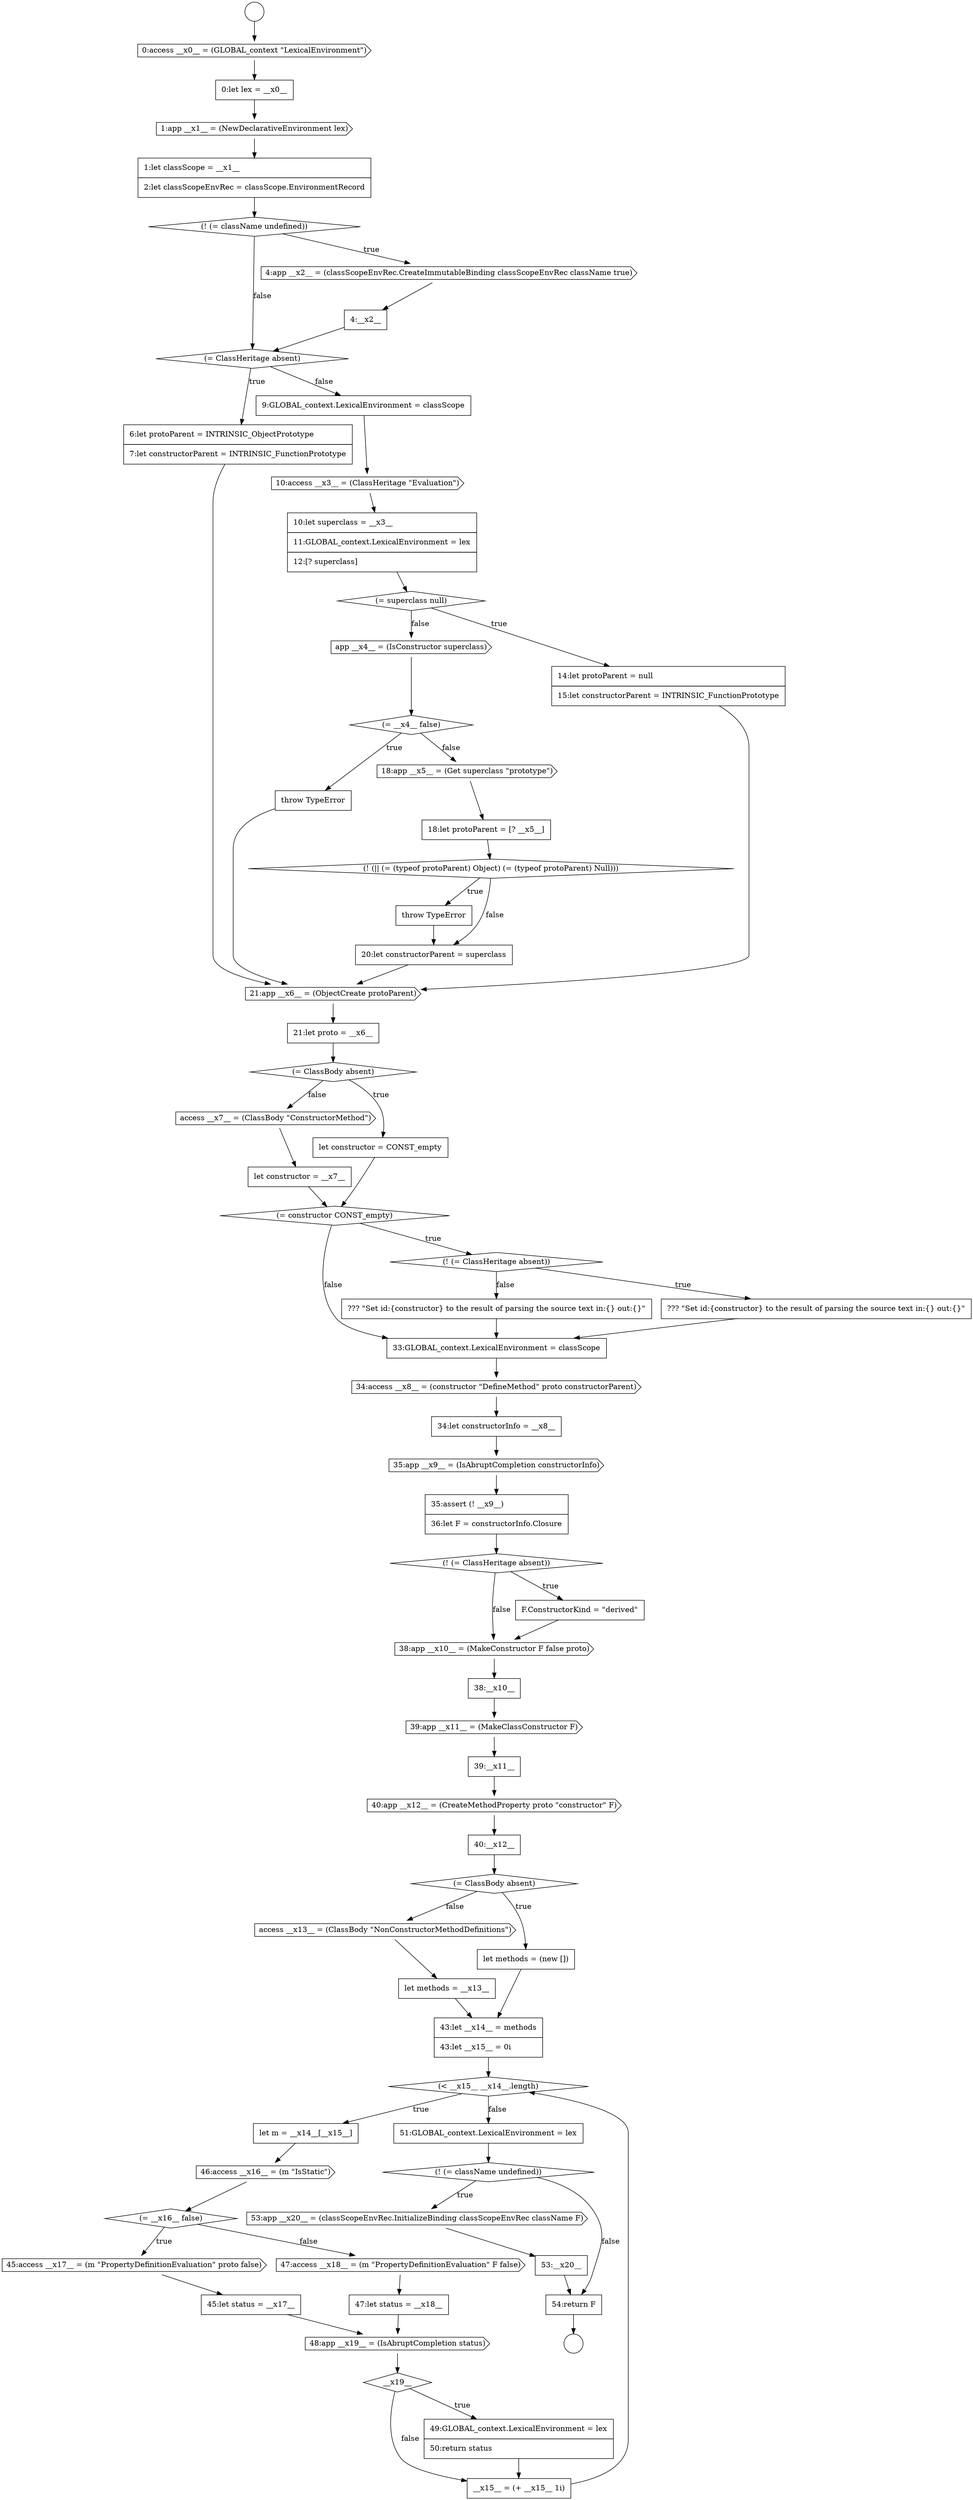digraph {
  node0 [shape=circle label=" " color="black" fillcolor="white" style=filled]
  node5 [shape=none, margin=0, label=<<font color="black">
    <table border="0" cellborder="1" cellspacing="0" cellpadding="10">
      <tr><td align="left">1:let classScope = __x1__</td></tr>
      <tr><td align="left">2:let classScopeEnvRec = classScope.EnvironmentRecord</td></tr>
    </table>
  </font>> color="black" fillcolor="white" style=filled]
  node65 [shape=diamond, label=<<font color="black">(! (= className undefined))</font>> color="black" fillcolor="white" style=filled]
  node2 [shape=cds, label=<<font color="black">0:access __x0__ = (GLOBAL_context &quot;LexicalEnvironment&quot;)</font>> color="black" fillcolor="white" style=filled]
  node66 [shape=cds, label=<<font color="black">53:app __x20__ = (classScopeEnvRec.InitializeBinding classScopeEnvRec className F)</font>> color="black" fillcolor="white" style=filled]
  node4 [shape=cds, label=<<font color="black">1:app __x1__ = (NewDeclarativeEnvironment lex)</font>> color="black" fillcolor="white" style=filled]
  node10 [shape=none, margin=0, label=<<font color="black">
    <table border="0" cellborder="1" cellspacing="0" cellpadding="10">
      <tr><td align="left">6:let protoParent = INTRINSIC_ObjectPrototype</td></tr>
      <tr><td align="left">7:let constructorParent = INTRINSIC_FunctionPrototype</td></tr>
    </table>
  </font>> color="black" fillcolor="white" style=filled]
  node56 [shape=cds, label=<<font color="black">45:access __x17__ = (m &quot;PropertyDefinitionEvaluation&quot; proto false)</font>> color="black" fillcolor="white" style=filled]
  node42 [shape=none, margin=0, label=<<font color="black">
    <table border="0" cellborder="1" cellspacing="0" cellpadding="10">
      <tr><td align="left">38:__x10__</td></tr>
    </table>
  </font>> color="black" fillcolor="white" style=filled]
  node24 [shape=cds, label=<<font color="black">21:app __x6__ = (ObjectCreate protoParent)</font>> color="black" fillcolor="white" style=filled]
  node37 [shape=cds, label=<<font color="black">35:app __x9__ = (IsAbruptCompletion constructorInfo)</font>> color="black" fillcolor="white" style=filled]
  node25 [shape=none, margin=0, label=<<font color="black">
    <table border="0" cellborder="1" cellspacing="0" cellpadding="10">
      <tr><td align="left">21:let proto = __x6__</td></tr>
    </table>
  </font>> color="black" fillcolor="white" style=filled]
  node52 [shape=diamond, label=<<font color="black">(&lt; __x15__ __x14__.length)</font>> color="black" fillcolor="white" style=filled]
  node14 [shape=diamond, label=<<font color="black">(= superclass null)</font>> color="black" fillcolor="white" style=filled]
  node20 [shape=none, margin=0, label=<<font color="black">
    <table border="0" cellborder="1" cellspacing="0" cellpadding="10">
      <tr><td align="left">18:let protoParent = [? __x5__]</td></tr>
    </table>
  </font>> color="black" fillcolor="white" style=filled]
  node46 [shape=none, margin=0, label=<<font color="black">
    <table border="0" cellborder="1" cellspacing="0" cellpadding="10">
      <tr><td align="left">40:__x12__</td></tr>
    </table>
  </font>> color="black" fillcolor="white" style=filled]
  node57 [shape=none, margin=0, label=<<font color="black">
    <table border="0" cellborder="1" cellspacing="0" cellpadding="10">
      <tr><td align="left">45:let status = __x17__</td></tr>
    </table>
  </font>> color="black" fillcolor="white" style=filled]
  node29 [shape=none, margin=0, label=<<font color="black">
    <table border="0" cellborder="1" cellspacing="0" cellpadding="10">
      <tr><td align="left">let constructor = __x7__</td></tr>
    </table>
  </font>> color="black" fillcolor="white" style=filled]
  node61 [shape=diamond, label=<<font color="black">__x19__</font>> color="black" fillcolor="white" style=filled]
  node1 [shape=circle label=" " color="black" fillcolor="white" style=filled]
  node6 [shape=diamond, label=<<font color="black">(! (= className undefined))</font>> color="black" fillcolor="white" style=filled]
  node60 [shape=cds, label=<<font color="black">48:app __x19__ = (IsAbruptCompletion status)</font>> color="black" fillcolor="white" style=filled]
  node21 [shape=diamond, label=<<font color="black">(! (|| (= (typeof protoParent) Object) (= (typeof protoParent) Null)))</font>> color="black" fillcolor="white" style=filled]
  node33 [shape=none, margin=0, label=<<font color="black">
    <table border="0" cellborder="1" cellspacing="0" cellpadding="10">
      <tr><td align="left">??? &quot;Set id:{constructor} to the result of parsing the source text in:{} out:{}&quot;</td></tr>
    </table>
  </font>> color="black" fillcolor="white" style=filled]
  node28 [shape=cds, label=<<font color="black">access __x7__ = (ClassBody &quot;ConstructorMethod&quot;)</font>> color="black" fillcolor="white" style=filled]
  node38 [shape=none, margin=0, label=<<font color="black">
    <table border="0" cellborder="1" cellspacing="0" cellpadding="10">
      <tr><td align="left">35:assert (! __x9__)</td></tr>
      <tr><td align="left">36:let F = constructorInfo.Closure</td></tr>
    </table>
  </font>> color="black" fillcolor="white" style=filled]
  node9 [shape=diamond, label=<<font color="black">(= ClassHeritage absent)</font>> color="black" fillcolor="white" style=filled]
  node53 [shape=none, margin=0, label=<<font color="black">
    <table border="0" cellborder="1" cellspacing="0" cellpadding="10">
      <tr><td align="left">let m = __x14__[__x15__]</td></tr>
    </table>
  </font>> color="black" fillcolor="white" style=filled]
  node13 [shape=none, margin=0, label=<<font color="black">
    <table border="0" cellborder="1" cellspacing="0" cellpadding="10">
      <tr><td align="left">10:let superclass = __x3__</td></tr>
      <tr><td align="left">11:GLOBAL_context.LexicalEnvironment = lex</td></tr>
      <tr><td align="left">12:[? superclass]</td></tr>
    </table>
  </font>> color="black" fillcolor="white" style=filled]
  node41 [shape=cds, label=<<font color="black">38:app __x10__ = (MakeConstructor F false proto)</font>> color="black" fillcolor="white" style=filled]
  node45 [shape=cds, label=<<font color="black">40:app __x12__ = (CreateMethodProperty proto &quot;constructor&quot; F)</font>> color="black" fillcolor="white" style=filled]
  node64 [shape=none, margin=0, label=<<font color="black">
    <table border="0" cellborder="1" cellspacing="0" cellpadding="10">
      <tr><td align="left">51:GLOBAL_context.LexicalEnvironment = lex</td></tr>
    </table>
  </font>> color="black" fillcolor="white" style=filled]
  node17 [shape=diamond, label=<<font color="black">(= __x4__ false)</font>> color="black" fillcolor="white" style=filled]
  node32 [shape=none, margin=0, label=<<font color="black">
    <table border="0" cellborder="1" cellspacing="0" cellpadding="10">
      <tr><td align="left">??? &quot;Set id:{constructor} to the result of parsing the source text in:{} out:{}&quot;</td></tr>
    </table>
  </font>> color="black" fillcolor="white" style=filled]
  node34 [shape=none, margin=0, label=<<font color="black">
    <table border="0" cellborder="1" cellspacing="0" cellpadding="10">
      <tr><td align="left">33:GLOBAL_context.LexicalEnvironment = classScope</td></tr>
    </table>
  </font>> color="black" fillcolor="white" style=filled]
  node22 [shape=none, margin=0, label=<<font color="black">
    <table border="0" cellborder="1" cellspacing="0" cellpadding="10">
      <tr><td align="left">throw TypeError</td></tr>
    </table>
  </font>> color="black" fillcolor="white" style=filled]
  node44 [shape=none, margin=0, label=<<font color="black">
    <table border="0" cellborder="1" cellspacing="0" cellpadding="10">
      <tr><td align="left">39:__x11__</td></tr>
    </table>
  </font>> color="black" fillcolor="white" style=filled]
  node59 [shape=none, margin=0, label=<<font color="black">
    <table border="0" cellborder="1" cellspacing="0" cellpadding="10">
      <tr><td align="left">47:let status = __x18__</td></tr>
    </table>
  </font>> color="black" fillcolor="white" style=filled]
  node27 [shape=none, margin=0, label=<<font color="black">
    <table border="0" cellborder="1" cellspacing="0" cellpadding="10">
      <tr><td align="left">let constructor = CONST_empty</td></tr>
    </table>
  </font>> color="black" fillcolor="white" style=filled]
  node12 [shape=cds, label=<<font color="black">10:access __x3__ = (ClassHeritage &quot;Evaluation&quot;)</font>> color="black" fillcolor="white" style=filled]
  node54 [shape=cds, label=<<font color="black">46:access __x16__ = (m &quot;IsStatic&quot;)</font>> color="black" fillcolor="white" style=filled]
  node49 [shape=cds, label=<<font color="black">access __x13__ = (ClassBody &quot;NonConstructorMethodDefinitions&quot;)</font>> color="black" fillcolor="white" style=filled]
  node7 [shape=cds, label=<<font color="black">4:app __x2__ = (classScopeEnvRec.CreateImmutableBinding classScopeEnvRec className true)</font>> color="black" fillcolor="white" style=filled]
  node39 [shape=diamond, label=<<font color="black">(! (= ClassHeritage absent))</font>> color="black" fillcolor="white" style=filled]
  node3 [shape=none, margin=0, label=<<font color="black">
    <table border="0" cellborder="1" cellspacing="0" cellpadding="10">
      <tr><td align="left">0:let lex = __x0__</td></tr>
    </table>
  </font>> color="black" fillcolor="white" style=filled]
  node35 [shape=cds, label=<<font color="black">34:access __x8__ = (constructor &quot;DefineMethod&quot; proto constructorParent)</font>> color="black" fillcolor="white" style=filled]
  node48 [shape=none, margin=0, label=<<font color="black">
    <table border="0" cellborder="1" cellspacing="0" cellpadding="10">
      <tr><td align="left">let methods = (new [])</td></tr>
    </table>
  </font>> color="black" fillcolor="white" style=filled]
  node63 [shape=none, margin=0, label=<<font color="black">
    <table border="0" cellborder="1" cellspacing="0" cellpadding="10">
      <tr><td align="left">__x15__ = (+ __x15__ 1i)</td></tr>
    </table>
  </font>> color="black" fillcolor="white" style=filled]
  node18 [shape=none, margin=0, label=<<font color="black">
    <table border="0" cellborder="1" cellspacing="0" cellpadding="10">
      <tr><td align="left">throw TypeError</td></tr>
    </table>
  </font>> color="black" fillcolor="white" style=filled]
  node50 [shape=none, margin=0, label=<<font color="black">
    <table border="0" cellborder="1" cellspacing="0" cellpadding="10">
      <tr><td align="left">let methods = __x13__</td></tr>
    </table>
  </font>> color="black" fillcolor="white" style=filled]
  node67 [shape=none, margin=0, label=<<font color="black">
    <table border="0" cellborder="1" cellspacing="0" cellpadding="10">
      <tr><td align="left">53:__x20__</td></tr>
    </table>
  </font>> color="black" fillcolor="white" style=filled]
  node16 [shape=cds, label=<<font color="black">app __x4__ = (IsConstructor superclass)</font>> color="black" fillcolor="white" style=filled]
  node31 [shape=diamond, label=<<font color="black">(! (= ClassHeritage absent))</font>> color="black" fillcolor="white" style=filled]
  node11 [shape=none, margin=0, label=<<font color="black">
    <table border="0" cellborder="1" cellspacing="0" cellpadding="10">
      <tr><td align="left">9:GLOBAL_context.LexicalEnvironment = classScope</td></tr>
    </table>
  </font>> color="black" fillcolor="white" style=filled]
  node43 [shape=cds, label=<<font color="black">39:app __x11__ = (MakeClassConstructor F)</font>> color="black" fillcolor="white" style=filled]
  node40 [shape=none, margin=0, label=<<font color="black">
    <table border="0" cellborder="1" cellspacing="0" cellpadding="10">
      <tr><td align="left">F.ConstructorKind = &quot;derived&quot;</td></tr>
    </table>
  </font>> color="black" fillcolor="white" style=filled]
  node26 [shape=diamond, label=<<font color="black">(= ClassBody absent)</font>> color="black" fillcolor="white" style=filled]
  node55 [shape=diamond, label=<<font color="black">(= __x16__ false)</font>> color="black" fillcolor="white" style=filled]
  node23 [shape=none, margin=0, label=<<font color="black">
    <table border="0" cellborder="1" cellspacing="0" cellpadding="10">
      <tr><td align="left">20:let constructorParent = superclass</td></tr>
    </table>
  </font>> color="black" fillcolor="white" style=filled]
  node8 [shape=none, margin=0, label=<<font color="black">
    <table border="0" cellborder="1" cellspacing="0" cellpadding="10">
      <tr><td align="left">4:__x2__</td></tr>
    </table>
  </font>> color="black" fillcolor="white" style=filled]
  node58 [shape=cds, label=<<font color="black">47:access __x18__ = (m &quot;PropertyDefinitionEvaluation&quot; F false)</font>> color="black" fillcolor="white" style=filled]
  node36 [shape=none, margin=0, label=<<font color="black">
    <table border="0" cellborder="1" cellspacing="0" cellpadding="10">
      <tr><td align="left">34:let constructorInfo = __x8__</td></tr>
    </table>
  </font>> color="black" fillcolor="white" style=filled]
  node30 [shape=diamond, label=<<font color="black">(= constructor CONST_empty)</font>> color="black" fillcolor="white" style=filled]
  node51 [shape=none, margin=0, label=<<font color="black">
    <table border="0" cellborder="1" cellspacing="0" cellpadding="10">
      <tr><td align="left">43:let __x14__ = methods</td></tr>
      <tr><td align="left">43:let __x15__ = 0i</td></tr>
    </table>
  </font>> color="black" fillcolor="white" style=filled]
  node19 [shape=cds, label=<<font color="black">18:app __x5__ = (Get superclass &quot;prototype&quot;)</font>> color="black" fillcolor="white" style=filled]
  node47 [shape=diamond, label=<<font color="black">(= ClassBody absent)</font>> color="black" fillcolor="white" style=filled]
  node15 [shape=none, margin=0, label=<<font color="black">
    <table border="0" cellborder="1" cellspacing="0" cellpadding="10">
      <tr><td align="left">14:let protoParent = null</td></tr>
      <tr><td align="left">15:let constructorParent = INTRINSIC_FunctionPrototype</td></tr>
    </table>
  </font>> color="black" fillcolor="white" style=filled]
  node68 [shape=none, margin=0, label=<<font color="black">
    <table border="0" cellborder="1" cellspacing="0" cellpadding="10">
      <tr><td align="left">54:return F</td></tr>
    </table>
  </font>> color="black" fillcolor="white" style=filled]
  node62 [shape=none, margin=0, label=<<font color="black">
    <table border="0" cellborder="1" cellspacing="0" cellpadding="10">
      <tr><td align="left">49:GLOBAL_context.LexicalEnvironment = lex</td></tr>
      <tr><td align="left">50:return status</td></tr>
    </table>
  </font>> color="black" fillcolor="white" style=filled]
  node66 -> node67 [ color="black"]
  node18 -> node24 [ color="black"]
  node26 -> node27 [label=<<font color="black">true</font>> color="black"]
  node26 -> node28 [label=<<font color="black">false</font>> color="black"]
  node40 -> node41 [ color="black"]
  node52 -> node53 [label=<<font color="black">true</font>> color="black"]
  node52 -> node64 [label=<<font color="black">false</font>> color="black"]
  node48 -> node51 [ color="black"]
  node5 -> node6 [ color="black"]
  node53 -> node54 [ color="black"]
  node3 -> node4 [ color="black"]
  node28 -> node29 [ color="black"]
  node55 -> node56 [label=<<font color="black">true</font>> color="black"]
  node55 -> node58 [label=<<font color="black">false</font>> color="black"]
  node64 -> node65 [ color="black"]
  node29 -> node30 [ color="black"]
  node67 -> node68 [ color="black"]
  node7 -> node8 [ color="black"]
  node54 -> node55 [ color="black"]
  node42 -> node43 [ color="black"]
  node34 -> node35 [ color="black"]
  node2 -> node3 [ color="black"]
  node62 -> node63 [ color="black"]
  node11 -> node12 [ color="black"]
  node27 -> node30 [ color="black"]
  node9 -> node10 [label=<<font color="black">true</font>> color="black"]
  node9 -> node11 [label=<<font color="black">false</font>> color="black"]
  node19 -> node20 [ color="black"]
  node13 -> node14 [ color="black"]
  node35 -> node36 [ color="black"]
  node6 -> node7 [label=<<font color="black">true</font>> color="black"]
  node6 -> node9 [label=<<font color="black">false</font>> color="black"]
  node30 -> node31 [label=<<font color="black">true</font>> color="black"]
  node30 -> node34 [label=<<font color="black">false</font>> color="black"]
  node12 -> node13 [ color="black"]
  node15 -> node24 [ color="black"]
  node45 -> node46 [ color="black"]
  node0 -> node2 [ color="black"]
  node10 -> node24 [ color="black"]
  node36 -> node37 [ color="black"]
  node22 -> node23 [ color="black"]
  node43 -> node44 [ color="black"]
  node21 -> node22 [label=<<font color="black">true</font>> color="black"]
  node21 -> node23 [label=<<font color="black">false</font>> color="black"]
  node65 -> node66 [label=<<font color="black">true</font>> color="black"]
  node65 -> node68 [label=<<font color="black">false</font>> color="black"]
  node44 -> node45 [ color="black"]
  node37 -> node38 [ color="black"]
  node68 -> node1 [ color="black"]
  node32 -> node34 [ color="black"]
  node23 -> node24 [ color="black"]
  node50 -> node51 [ color="black"]
  node4 -> node5 [ color="black"]
  node51 -> node52 [ color="black"]
  node25 -> node26 [ color="black"]
  node31 -> node32 [label=<<font color="black">true</font>> color="black"]
  node31 -> node33 [label=<<font color="black">false</font>> color="black"]
  node8 -> node9 [ color="black"]
  node59 -> node60 [ color="black"]
  node20 -> node21 [ color="black"]
  node56 -> node57 [ color="black"]
  node60 -> node61 [ color="black"]
  node24 -> node25 [ color="black"]
  node16 -> node17 [ color="black"]
  node46 -> node47 [ color="black"]
  node58 -> node59 [ color="black"]
  node49 -> node50 [ color="black"]
  node57 -> node60 [ color="black"]
  node38 -> node39 [ color="black"]
  node39 -> node40 [label=<<font color="black">true</font>> color="black"]
  node39 -> node41 [label=<<font color="black">false</font>> color="black"]
  node47 -> node48 [label=<<font color="black">true</font>> color="black"]
  node47 -> node49 [label=<<font color="black">false</font>> color="black"]
  node61 -> node62 [label=<<font color="black">true</font>> color="black"]
  node61 -> node63 [label=<<font color="black">false</font>> color="black"]
  node33 -> node34 [ color="black"]
  node14 -> node15 [label=<<font color="black">true</font>> color="black"]
  node14 -> node16 [label=<<font color="black">false</font>> color="black"]
  node17 -> node18 [label=<<font color="black">true</font>> color="black"]
  node17 -> node19 [label=<<font color="black">false</font>> color="black"]
  node63 -> node52 [ color="black"]
  node41 -> node42 [ color="black"]
}
